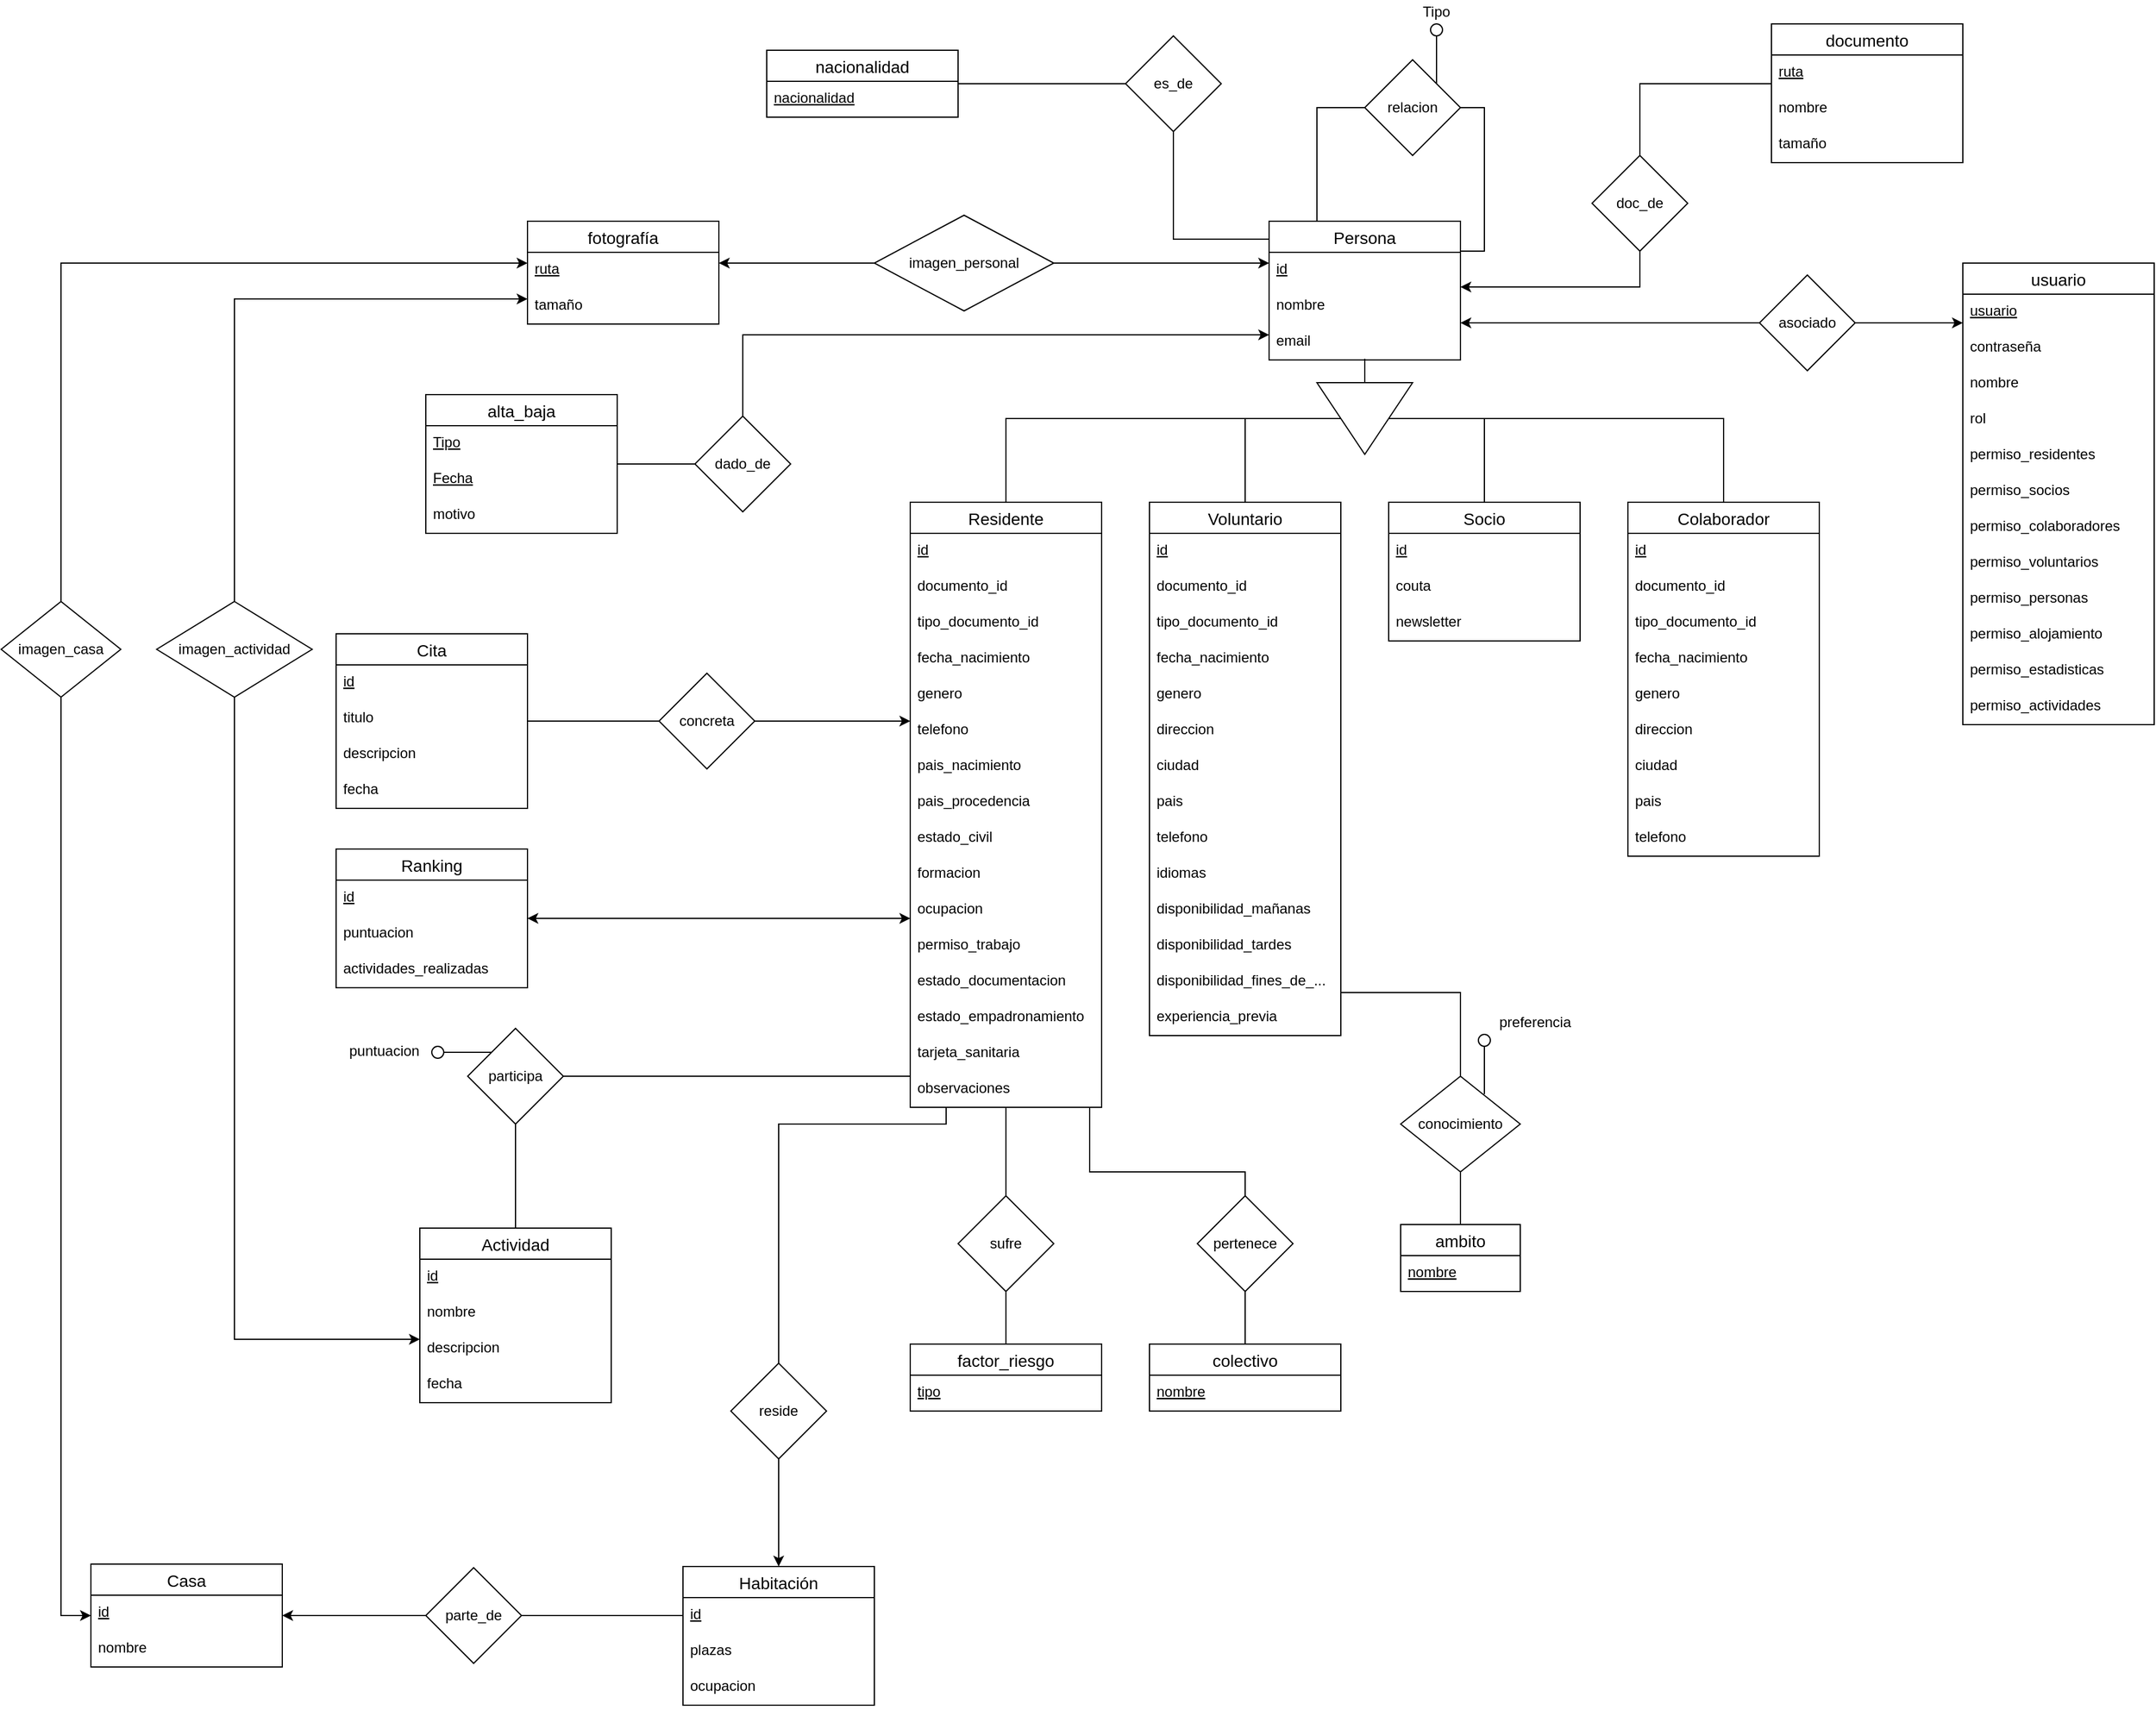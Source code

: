<mxfile>
    <diagram id="R2lEEEUBdFMjLlhIrx00" name="Page-1">
        <mxGraphModel dx="3090" dy="1833" grid="0" gridSize="10" guides="1" tooltips="1" connect="1" arrows="1" fold="1" page="0" pageScale="1" pageWidth="850" pageHeight="1100" math="0" shadow="0" extFonts="Permanent Marker^https://fonts.googleapis.com/css?family=Permanent+Marker">
            <root>
                <mxCell id="0"/>
                <mxCell id="1" parent="0"/>
                <mxCell id="RTzOuYfyrBg2ibAIZVm3-22" style="edgeStyle=orthogonalEdgeStyle;rounded=0;orthogonalLoop=1;jettySize=auto;html=1;endArrow=none;endFill=0;startArrow=classic;startFill=1;" parent="1" source="FFf9qLooeu-6CMNKy_Iy-1" target="RTzOuYfyrBg2ibAIZVm3-21" edge="1">
                    <mxGeometry relative="1" as="geometry">
                        <Array as="points">
                            <mxPoint x="660" y="190"/>
                            <mxPoint x="660" y="190"/>
                        </Array>
                    </mxGeometry>
                </mxCell>
                <mxCell id="FFf9qLooeu-6CMNKy_Iy-1" value="Persona" style="swimlane;fontStyle=0;childLayout=stackLayout;horizontal=1;startSize=26;horizontalStack=0;resizeParent=1;resizeParentMax=0;resizeLast=0;collapsible=1;marginBottom=0;align=center;fontSize=14;" parent="1" vertex="1">
                    <mxGeometry x="400" y="105" width="160" height="116" as="geometry"/>
                </mxCell>
                <mxCell id="FFf9qLooeu-6CMNKy_Iy-3" value="id" style="text;strokeColor=none;fillColor=none;spacingLeft=4;spacingRight=4;overflow=hidden;rotatable=0;points=[[0,0.5],[1,0.5]];portConstraint=eastwest;fontSize=12;fontStyle=4" parent="FFf9qLooeu-6CMNKy_Iy-1" vertex="1">
                    <mxGeometry y="26" width="160" height="30" as="geometry"/>
                </mxCell>
                <mxCell id="FFf9qLooeu-6CMNKy_Iy-4" value="nombre" style="text;strokeColor=none;fillColor=none;spacingLeft=4;spacingRight=4;overflow=hidden;rotatable=0;points=[[0,0.5],[1,0.5]];portConstraint=eastwest;fontSize=12;" parent="FFf9qLooeu-6CMNKy_Iy-1" vertex="1">
                    <mxGeometry y="56" width="160" height="30" as="geometry"/>
                </mxCell>
                <mxCell id="O4gCh91EaSXW-Slrrqmf-2" value="email" style="text;strokeColor=none;fillColor=none;spacingLeft=4;spacingRight=4;overflow=hidden;rotatable=0;points=[[0,0.5],[1,0.5]];portConstraint=eastwest;fontSize=12;" parent="FFf9qLooeu-6CMNKy_Iy-1" vertex="1">
                    <mxGeometry y="86" width="160" height="30" as="geometry"/>
                </mxCell>
                <mxCell id="FFf9qLooeu-6CMNKy_Iy-5" value="Voluntario" style="swimlane;fontStyle=0;childLayout=stackLayout;horizontal=1;startSize=26;horizontalStack=0;resizeParent=1;resizeParentMax=0;resizeLast=0;collapsible=1;marginBottom=0;align=center;fontSize=14;" parent="1" vertex="1">
                    <mxGeometry x="300" y="340" width="160" height="446" as="geometry"/>
                </mxCell>
                <mxCell id="FFf9qLooeu-6CMNKy_Iy-6" value="id" style="text;strokeColor=none;fillColor=none;spacingLeft=4;spacingRight=4;overflow=hidden;rotatable=0;points=[[0,0.5],[1,0.5]];portConstraint=eastwest;fontSize=12;fontStyle=4" parent="FFf9qLooeu-6CMNKy_Iy-5" vertex="1">
                    <mxGeometry y="26" width="160" height="30" as="geometry"/>
                </mxCell>
                <mxCell id="FFf9qLooeu-6CMNKy_Iy-7" value="documento_id" style="text;strokeColor=none;fillColor=none;spacingLeft=4;spacingRight=4;overflow=hidden;rotatable=0;points=[[0,0.5],[1,0.5]];portConstraint=eastwest;fontSize=12;" parent="FFf9qLooeu-6CMNKy_Iy-5" vertex="1">
                    <mxGeometry y="56" width="160" height="30" as="geometry"/>
                </mxCell>
                <mxCell id="O4gCh91EaSXW-Slrrqmf-4" value="tipo_documento_id" style="text;strokeColor=none;fillColor=none;spacingLeft=4;spacingRight=4;overflow=hidden;rotatable=0;points=[[0,0.5],[1,0.5]];portConstraint=eastwest;fontSize=12;" parent="FFf9qLooeu-6CMNKy_Iy-5" vertex="1">
                    <mxGeometry y="86" width="160" height="30" as="geometry"/>
                </mxCell>
                <mxCell id="O4gCh91EaSXW-Slrrqmf-84" value="fecha_nacimiento" style="text;strokeColor=none;fillColor=none;spacingLeft=4;spacingRight=4;overflow=hidden;rotatable=0;points=[[0,0.5],[1,0.5]];portConstraint=eastwest;fontSize=12;" parent="FFf9qLooeu-6CMNKy_Iy-5" vertex="1">
                    <mxGeometry y="116" width="160" height="30" as="geometry"/>
                </mxCell>
                <mxCell id="O4gCh91EaSXW-Slrrqmf-85" value="genero" style="text;strokeColor=none;fillColor=none;spacingLeft=4;spacingRight=4;overflow=hidden;rotatable=0;points=[[0,0.5],[1,0.5]];portConstraint=eastwest;fontSize=12;" parent="FFf9qLooeu-6CMNKy_Iy-5" vertex="1">
                    <mxGeometry y="146" width="160" height="30" as="geometry"/>
                </mxCell>
                <mxCell id="O4gCh91EaSXW-Slrrqmf-92" value="direccion" style="text;strokeColor=none;fillColor=none;spacingLeft=4;spacingRight=4;overflow=hidden;rotatable=0;points=[[0,0.5],[1,0.5]];portConstraint=eastwest;fontSize=12;" parent="FFf9qLooeu-6CMNKy_Iy-5" vertex="1">
                    <mxGeometry y="176" width="160" height="30" as="geometry"/>
                </mxCell>
                <mxCell id="O4gCh91EaSXW-Slrrqmf-93" value="ciudad" style="text;strokeColor=none;fillColor=none;spacingLeft=4;spacingRight=4;overflow=hidden;rotatable=0;points=[[0,0.5],[1,0.5]];portConstraint=eastwest;fontSize=12;" parent="FFf9qLooeu-6CMNKy_Iy-5" vertex="1">
                    <mxGeometry y="206" width="160" height="30" as="geometry"/>
                </mxCell>
                <mxCell id="O4gCh91EaSXW-Slrrqmf-94" value="pais" style="text;strokeColor=none;fillColor=none;spacingLeft=4;spacingRight=4;overflow=hidden;rotatable=0;points=[[0,0.5],[1,0.5]];portConstraint=eastwest;fontSize=12;" parent="FFf9qLooeu-6CMNKy_Iy-5" vertex="1">
                    <mxGeometry y="236" width="160" height="30" as="geometry"/>
                </mxCell>
                <mxCell id="O4gCh91EaSXW-Slrrqmf-96" value="telefono" style="text;strokeColor=none;fillColor=none;spacingLeft=4;spacingRight=4;overflow=hidden;rotatable=0;points=[[0,0.5],[1,0.5]];portConstraint=eastwest;fontSize=12;" parent="FFf9qLooeu-6CMNKy_Iy-5" vertex="1">
                    <mxGeometry y="266" width="160" height="30" as="geometry"/>
                </mxCell>
                <mxCell id="O4gCh91EaSXW-Slrrqmf-99" value="idiomas" style="text;strokeColor=none;fillColor=none;spacingLeft=4;spacingRight=4;overflow=hidden;rotatable=0;points=[[0,0.5],[1,0.5]];portConstraint=eastwest;fontSize=12;" parent="FFf9qLooeu-6CMNKy_Iy-5" vertex="1">
                    <mxGeometry y="296" width="160" height="30" as="geometry"/>
                </mxCell>
                <mxCell id="O4gCh91EaSXW-Slrrqmf-100" value="disponibilidad_mañanas" style="text;strokeColor=none;fillColor=none;spacingLeft=4;spacingRight=4;overflow=hidden;rotatable=0;points=[[0,0.5],[1,0.5]];portConstraint=eastwest;fontSize=12;" parent="FFf9qLooeu-6CMNKy_Iy-5" vertex="1">
                    <mxGeometry y="326" width="160" height="30" as="geometry"/>
                </mxCell>
                <mxCell id="O4gCh91EaSXW-Slrrqmf-102" value="disponibilidad_tardes" style="text;strokeColor=none;fillColor=none;spacingLeft=4;spacingRight=4;overflow=hidden;rotatable=0;points=[[0,0.5],[1,0.5]];portConstraint=eastwest;fontSize=12;" parent="FFf9qLooeu-6CMNKy_Iy-5" vertex="1">
                    <mxGeometry y="356" width="160" height="30" as="geometry"/>
                </mxCell>
                <mxCell id="O4gCh91EaSXW-Slrrqmf-103" value="disponibilidad_fines_de_..." style="text;strokeColor=none;fillColor=none;spacingLeft=4;spacingRight=4;overflow=hidden;rotatable=0;points=[[0,0.5],[1,0.5]];portConstraint=eastwest;fontSize=12;" parent="FFf9qLooeu-6CMNKy_Iy-5" vertex="1">
                    <mxGeometry y="386" width="160" height="30" as="geometry"/>
                </mxCell>
                <mxCell id="O4gCh91EaSXW-Slrrqmf-114" value="experiencia_previa" style="text;strokeColor=none;fillColor=none;spacingLeft=4;spacingRight=4;overflow=hidden;rotatable=0;points=[[0,0.5],[1,0.5]];portConstraint=eastwest;fontSize=12;" parent="FFf9qLooeu-6CMNKy_Iy-5" vertex="1">
                    <mxGeometry y="416" width="160" height="30" as="geometry"/>
                </mxCell>
                <mxCell id="FFf9qLooeu-6CMNKy_Iy-8" value="Socio" style="swimlane;fontStyle=0;childLayout=stackLayout;horizontal=1;startSize=26;horizontalStack=0;resizeParent=1;resizeParentMax=0;resizeLast=0;collapsible=1;marginBottom=0;align=center;fontSize=14;" parent="1" vertex="1">
                    <mxGeometry x="500" y="340" width="160" height="116" as="geometry"/>
                </mxCell>
                <mxCell id="FFf9qLooeu-6CMNKy_Iy-10" value="id" style="text;strokeColor=none;fillColor=none;spacingLeft=4;spacingRight=4;overflow=hidden;rotatable=0;points=[[0,0.5],[1,0.5]];portConstraint=eastwest;fontSize=12;fontStyle=4" parent="FFf9qLooeu-6CMNKy_Iy-8" vertex="1">
                    <mxGeometry y="26" width="160" height="30" as="geometry"/>
                </mxCell>
                <mxCell id="O4gCh91EaSXW-Slrrqmf-116" value="couta" style="text;strokeColor=none;fillColor=none;spacingLeft=4;spacingRight=4;overflow=hidden;rotatable=0;points=[[0,0.5],[1,0.5]];portConstraint=eastwest;fontSize=12;" parent="FFf9qLooeu-6CMNKy_Iy-8" vertex="1">
                    <mxGeometry y="56" width="160" height="30" as="geometry"/>
                </mxCell>
                <mxCell id="O4gCh91EaSXW-Slrrqmf-117" value="newsletter" style="text;strokeColor=none;fillColor=none;spacingLeft=4;spacingRight=4;overflow=hidden;rotatable=0;points=[[0,0.5],[1,0.5]];portConstraint=eastwest;fontSize=12;" parent="FFf9qLooeu-6CMNKy_Iy-8" vertex="1">
                    <mxGeometry y="86" width="160" height="30" as="geometry"/>
                </mxCell>
                <mxCell id="FFf9qLooeu-6CMNKy_Iy-11" value="Colaborador" style="swimlane;fontStyle=0;childLayout=stackLayout;horizontal=1;startSize=26;horizontalStack=0;resizeParent=1;resizeParentMax=0;resizeLast=0;collapsible=1;marginBottom=0;align=center;fontSize=14;" parent="1" vertex="1">
                    <mxGeometry x="700" y="340" width="160" height="296" as="geometry"/>
                </mxCell>
                <mxCell id="FFf9qLooeu-6CMNKy_Iy-13" value="id" style="text;strokeColor=none;fillColor=none;spacingLeft=4;spacingRight=4;overflow=hidden;rotatable=0;points=[[0,0.5],[1,0.5]];portConstraint=eastwest;fontSize=12;fontStyle=4" parent="FFf9qLooeu-6CMNKy_Iy-11" vertex="1">
                    <mxGeometry y="26" width="160" height="30" as="geometry"/>
                </mxCell>
                <mxCell id="O4gCh91EaSXW-Slrrqmf-7" value="documento_id" style="text;strokeColor=none;fillColor=none;spacingLeft=4;spacingRight=4;overflow=hidden;rotatable=0;points=[[0,0.5],[1,0.5]];portConstraint=eastwest;fontSize=12;" parent="FFf9qLooeu-6CMNKy_Iy-11" vertex="1">
                    <mxGeometry y="56" width="160" height="30" as="geometry"/>
                </mxCell>
                <mxCell id="O4gCh91EaSXW-Slrrqmf-8" value="tipo_documento_id" style="text;strokeColor=none;fillColor=none;spacingLeft=4;spacingRight=4;overflow=hidden;rotatable=0;points=[[0,0.5],[1,0.5]];portConstraint=eastwest;fontSize=12;" parent="FFf9qLooeu-6CMNKy_Iy-11" vertex="1">
                    <mxGeometry y="86" width="160" height="30" as="geometry"/>
                </mxCell>
                <mxCell id="O4gCh91EaSXW-Slrrqmf-121" value="fecha_nacimiento" style="text;strokeColor=none;fillColor=none;spacingLeft=4;spacingRight=4;overflow=hidden;rotatable=0;points=[[0,0.5],[1,0.5]];portConstraint=eastwest;fontSize=12;" parent="FFf9qLooeu-6CMNKy_Iy-11" vertex="1">
                    <mxGeometry y="116" width="160" height="30" as="geometry"/>
                </mxCell>
                <mxCell id="O4gCh91EaSXW-Slrrqmf-122" value="genero" style="text;strokeColor=none;fillColor=none;spacingLeft=4;spacingRight=4;overflow=hidden;rotatable=0;points=[[0,0.5],[1,0.5]];portConstraint=eastwest;fontSize=12;" parent="FFf9qLooeu-6CMNKy_Iy-11" vertex="1">
                    <mxGeometry y="146" width="160" height="30" as="geometry"/>
                </mxCell>
                <mxCell id="O4gCh91EaSXW-Slrrqmf-123" value="direccion" style="text;strokeColor=none;fillColor=none;spacingLeft=4;spacingRight=4;overflow=hidden;rotatable=0;points=[[0,0.5],[1,0.5]];portConstraint=eastwest;fontSize=12;" parent="FFf9qLooeu-6CMNKy_Iy-11" vertex="1">
                    <mxGeometry y="176" width="160" height="30" as="geometry"/>
                </mxCell>
                <mxCell id="O4gCh91EaSXW-Slrrqmf-124" value="ciudad" style="text;strokeColor=none;fillColor=none;spacingLeft=4;spacingRight=4;overflow=hidden;rotatable=0;points=[[0,0.5],[1,0.5]];portConstraint=eastwest;fontSize=12;" parent="FFf9qLooeu-6CMNKy_Iy-11" vertex="1">
                    <mxGeometry y="206" width="160" height="30" as="geometry"/>
                </mxCell>
                <mxCell id="O4gCh91EaSXW-Slrrqmf-125" value="pais" style="text;strokeColor=none;fillColor=none;spacingLeft=4;spacingRight=4;overflow=hidden;rotatable=0;points=[[0,0.5],[1,0.5]];portConstraint=eastwest;fontSize=12;" parent="FFf9qLooeu-6CMNKy_Iy-11" vertex="1">
                    <mxGeometry y="236" width="160" height="30" as="geometry"/>
                </mxCell>
                <mxCell id="O4gCh91EaSXW-Slrrqmf-127" value="telefono" style="text;strokeColor=none;fillColor=none;spacingLeft=4;spacingRight=4;overflow=hidden;rotatable=0;points=[[0,0.5],[1,0.5]];portConstraint=eastwest;fontSize=12;" parent="FFf9qLooeu-6CMNKy_Iy-11" vertex="1">
                    <mxGeometry y="266" width="160" height="30" as="geometry"/>
                </mxCell>
                <mxCell id="8" style="edgeStyle=orthogonalEdgeStyle;rounded=0;orthogonalLoop=1;jettySize=auto;html=1;endArrow=none;endFill=0;" parent="1" source="FFf9qLooeu-6CMNKy_Iy-14" target="7" edge="1">
                    <mxGeometry relative="1" as="geometry"/>
                </mxCell>
                <mxCell id="FFf9qLooeu-6CMNKy_Iy-14" value="Residente" style="swimlane;fontStyle=0;childLayout=stackLayout;horizontal=1;startSize=26;horizontalStack=0;resizeParent=1;resizeParentMax=0;resizeLast=0;collapsible=1;marginBottom=0;align=center;fontSize=14;" parent="1" vertex="1">
                    <mxGeometry x="100" y="340" width="160" height="506" as="geometry"/>
                </mxCell>
                <mxCell id="FFf9qLooeu-6CMNKy_Iy-15" value="id" style="text;strokeColor=none;fillColor=none;spacingLeft=4;spacingRight=4;overflow=hidden;rotatable=0;points=[[0,0.5],[1,0.5]];portConstraint=eastwest;fontSize=12;fontStyle=4" parent="FFf9qLooeu-6CMNKy_Iy-14" vertex="1">
                    <mxGeometry y="26" width="160" height="30" as="geometry"/>
                </mxCell>
                <mxCell id="FFf9qLooeu-6CMNKy_Iy-16" value="documento_id" style="text;strokeColor=none;fillColor=none;spacingLeft=4;spacingRight=4;overflow=hidden;rotatable=0;points=[[0,0.5],[1,0.5]];portConstraint=eastwest;fontSize=12;" parent="FFf9qLooeu-6CMNKy_Iy-14" vertex="1">
                    <mxGeometry y="56" width="160" height="30" as="geometry"/>
                </mxCell>
                <mxCell id="O4gCh91EaSXW-Slrrqmf-3" value="tipo_documento_id" style="text;strokeColor=none;fillColor=none;spacingLeft=4;spacingRight=4;overflow=hidden;rotatable=0;points=[[0,0.5],[1,0.5]];portConstraint=eastwest;fontSize=12;" parent="FFf9qLooeu-6CMNKy_Iy-14" vertex="1">
                    <mxGeometry y="86" width="160" height="30" as="geometry"/>
                </mxCell>
                <mxCell id="O4gCh91EaSXW-Slrrqmf-9" value="fecha_nacimiento" style="text;strokeColor=none;fillColor=none;spacingLeft=4;spacingRight=4;overflow=hidden;rotatable=0;points=[[0,0.5],[1,0.5]];portConstraint=eastwest;fontSize=12;" parent="FFf9qLooeu-6CMNKy_Iy-14" vertex="1">
                    <mxGeometry y="116" width="160" height="30" as="geometry"/>
                </mxCell>
                <mxCell id="O4gCh91EaSXW-Slrrqmf-10" value="genero" style="text;strokeColor=none;fillColor=none;spacingLeft=4;spacingRight=4;overflow=hidden;rotatable=0;points=[[0,0.5],[1,0.5]];portConstraint=eastwest;fontSize=12;" parent="FFf9qLooeu-6CMNKy_Iy-14" vertex="1">
                    <mxGeometry y="146" width="160" height="30" as="geometry"/>
                </mxCell>
                <mxCell id="O4gCh91EaSXW-Slrrqmf-11" value="telefono" style="text;strokeColor=none;fillColor=none;spacingLeft=4;spacingRight=4;overflow=hidden;rotatable=0;points=[[0,0.5],[1,0.5]];portConstraint=eastwest;fontSize=12;" parent="FFf9qLooeu-6CMNKy_Iy-14" vertex="1">
                    <mxGeometry y="176" width="160" height="30" as="geometry"/>
                </mxCell>
                <mxCell id="O4gCh91EaSXW-Slrrqmf-21" value="pais_nacimiento" style="text;strokeColor=none;fillColor=none;spacingLeft=4;spacingRight=4;overflow=hidden;rotatable=0;points=[[0,0.5],[1,0.5]];portConstraint=eastwest;fontSize=12;" parent="FFf9qLooeu-6CMNKy_Iy-14" vertex="1">
                    <mxGeometry y="206" width="160" height="30" as="geometry"/>
                </mxCell>
                <mxCell id="O4gCh91EaSXW-Slrrqmf-22" value="pais_procedencia" style="text;strokeColor=none;fillColor=none;spacingLeft=4;spacingRight=4;overflow=hidden;rotatable=0;points=[[0,0.5],[1,0.5]];portConstraint=eastwest;fontSize=12;" parent="FFf9qLooeu-6CMNKy_Iy-14" vertex="1">
                    <mxGeometry y="236" width="160" height="30" as="geometry"/>
                </mxCell>
                <mxCell id="O4gCh91EaSXW-Slrrqmf-31" value="estado_civil" style="text;strokeColor=none;fillColor=none;spacingLeft=4;spacingRight=4;overflow=hidden;rotatable=0;points=[[0,0.5],[1,0.5]];portConstraint=eastwest;fontSize=12;" parent="FFf9qLooeu-6CMNKy_Iy-14" vertex="1">
                    <mxGeometry y="266" width="160" height="30" as="geometry"/>
                </mxCell>
                <mxCell id="O4gCh91EaSXW-Slrrqmf-35" value="formacion" style="text;strokeColor=none;fillColor=none;spacingLeft=4;spacingRight=4;overflow=hidden;rotatable=0;points=[[0,0.5],[1,0.5]];portConstraint=eastwest;fontSize=12;" parent="FFf9qLooeu-6CMNKy_Iy-14" vertex="1">
                    <mxGeometry y="296" width="160" height="30" as="geometry"/>
                </mxCell>
                <mxCell id="O4gCh91EaSXW-Slrrqmf-36" value="ocupacion" style="text;strokeColor=none;fillColor=none;spacingLeft=4;spacingRight=4;overflow=hidden;rotatable=0;points=[[0,0.5],[1,0.5]];portConstraint=eastwest;fontSize=12;" parent="FFf9qLooeu-6CMNKy_Iy-14" vertex="1">
                    <mxGeometry y="326" width="160" height="30" as="geometry"/>
                </mxCell>
                <mxCell id="O4gCh91EaSXW-Slrrqmf-53" value="permiso_trabajo" style="text;strokeColor=none;fillColor=none;spacingLeft=4;spacingRight=4;overflow=hidden;rotatable=0;points=[[0,0.5],[1,0.5]];portConstraint=eastwest;fontSize=12;" parent="FFf9qLooeu-6CMNKy_Iy-14" vertex="1">
                    <mxGeometry y="356" width="160" height="30" as="geometry"/>
                </mxCell>
                <mxCell id="O4gCh91EaSXW-Slrrqmf-70" value="estado_documentacion" style="text;strokeColor=none;fillColor=none;spacingLeft=4;spacingRight=4;overflow=hidden;rotatable=0;points=[[0,0.5],[1,0.5]];portConstraint=eastwest;fontSize=12;" parent="FFf9qLooeu-6CMNKy_Iy-14" vertex="1">
                    <mxGeometry y="386" width="160" height="30" as="geometry"/>
                </mxCell>
                <mxCell id="O4gCh91EaSXW-Slrrqmf-71" value="estado_empadronamiento" style="text;strokeColor=none;fillColor=none;spacingLeft=4;spacingRight=4;overflow=hidden;rotatable=0;points=[[0,0.5],[1,0.5]];portConstraint=eastwest;fontSize=12;" parent="FFf9qLooeu-6CMNKy_Iy-14" vertex="1">
                    <mxGeometry y="416" width="160" height="30" as="geometry"/>
                </mxCell>
                <mxCell id="O4gCh91EaSXW-Slrrqmf-72" value="tarjeta_sanitaria" style="text;strokeColor=none;fillColor=none;spacingLeft=4;spacingRight=4;overflow=hidden;rotatable=0;points=[[0,0.5],[1,0.5]];portConstraint=eastwest;fontSize=12;" parent="FFf9qLooeu-6CMNKy_Iy-14" vertex="1">
                    <mxGeometry y="446" width="160" height="30" as="geometry"/>
                </mxCell>
                <mxCell id="O4gCh91EaSXW-Slrrqmf-76" value="observaciones" style="text;strokeColor=none;fillColor=none;spacingLeft=4;spacingRight=4;overflow=hidden;rotatable=0;points=[[0,0.5],[1,0.5]];portConstraint=eastwest;fontSize=12;" parent="FFf9qLooeu-6CMNKy_Iy-14" vertex="1">
                    <mxGeometry y="476" width="160" height="30" as="geometry"/>
                </mxCell>
                <mxCell id="FFf9qLooeu-6CMNKy_Iy-19" style="edgeStyle=orthogonalEdgeStyle;rounded=0;orthogonalLoop=1;jettySize=auto;html=1;endArrow=none;endFill=0;" parent="1" source="FFf9qLooeu-6CMNKy_Iy-17" target="FFf9qLooeu-6CMNKy_Iy-1" edge="1">
                    <mxGeometry relative="1" as="geometry"/>
                </mxCell>
                <mxCell id="FFf9qLooeu-6CMNKy_Iy-20" style="edgeStyle=orthogonalEdgeStyle;rounded=0;orthogonalLoop=1;jettySize=auto;html=1;endArrow=none;endFill=0;" parent="1" source="FFf9qLooeu-6CMNKy_Iy-17" target="FFf9qLooeu-6CMNKy_Iy-14" edge="1">
                    <mxGeometry relative="1" as="geometry"/>
                </mxCell>
                <mxCell id="FFf9qLooeu-6CMNKy_Iy-21" style="edgeStyle=orthogonalEdgeStyle;rounded=0;orthogonalLoop=1;jettySize=auto;html=1;endArrow=none;endFill=0;" parent="1" source="FFf9qLooeu-6CMNKy_Iy-17" target="FFf9qLooeu-6CMNKy_Iy-5" edge="1">
                    <mxGeometry relative="1" as="geometry">
                        <Array as="points">
                            <mxPoint x="380" y="270"/>
                        </Array>
                    </mxGeometry>
                </mxCell>
                <mxCell id="FFf9qLooeu-6CMNKy_Iy-22" style="edgeStyle=orthogonalEdgeStyle;rounded=0;orthogonalLoop=1;jettySize=auto;html=1;endArrow=none;endFill=0;" parent="1" source="FFf9qLooeu-6CMNKy_Iy-17" target="FFf9qLooeu-6CMNKy_Iy-8" edge="1">
                    <mxGeometry relative="1" as="geometry">
                        <Array as="points">
                            <mxPoint x="580" y="270"/>
                        </Array>
                    </mxGeometry>
                </mxCell>
                <mxCell id="FFf9qLooeu-6CMNKy_Iy-23" style="edgeStyle=orthogonalEdgeStyle;rounded=0;orthogonalLoop=1;jettySize=auto;html=1;endArrow=none;endFill=0;" parent="1" source="FFf9qLooeu-6CMNKy_Iy-17" target="FFf9qLooeu-6CMNKy_Iy-11" edge="1">
                    <mxGeometry relative="1" as="geometry"/>
                </mxCell>
                <mxCell id="FFf9qLooeu-6CMNKy_Iy-17" value="" style="triangle;whiteSpace=wrap;html=1;rotation=90;" parent="1" vertex="1">
                    <mxGeometry x="450" y="230" width="60" height="80" as="geometry"/>
                </mxCell>
                <mxCell id="FFf9qLooeu-6CMNKy_Iy-28" style="edgeStyle=orthogonalEdgeStyle;rounded=0;orthogonalLoop=1;jettySize=auto;html=1;endArrow=none;endFill=0;" parent="1" source="FFf9qLooeu-6CMNKy_Iy-24" target="FFf9qLooeu-6CMNKy_Iy-27" edge="1">
                    <mxGeometry relative="1" as="geometry"/>
                </mxCell>
                <mxCell id="FFf9qLooeu-6CMNKy_Iy-24" value="alta_baja" style="swimlane;fontStyle=0;childLayout=stackLayout;horizontal=1;startSize=26;horizontalStack=0;resizeParent=1;resizeParentMax=0;resizeLast=0;collapsible=1;marginBottom=0;align=center;fontSize=14;" parent="1" vertex="1">
                    <mxGeometry x="-305" y="250" width="160" height="116" as="geometry"/>
                </mxCell>
                <mxCell id="FFf9qLooeu-6CMNKy_Iy-25" value="Tipo" style="text;strokeColor=none;fillColor=none;spacingLeft=4;spacingRight=4;overflow=hidden;rotatable=0;points=[[0,0.5],[1,0.5]];portConstraint=eastwest;fontSize=12;fontStyle=4" parent="FFf9qLooeu-6CMNKy_Iy-24" vertex="1">
                    <mxGeometry y="26" width="160" height="30" as="geometry"/>
                </mxCell>
                <mxCell id="FFf9qLooeu-6CMNKy_Iy-26" value="Fecha" style="text;strokeColor=none;fillColor=none;spacingLeft=4;spacingRight=4;overflow=hidden;rotatable=0;points=[[0,0.5],[1,0.5]];portConstraint=eastwest;fontSize=12;fontStyle=4" parent="FFf9qLooeu-6CMNKy_Iy-24" vertex="1">
                    <mxGeometry y="56" width="160" height="30" as="geometry"/>
                </mxCell>
                <mxCell id="O4gCh91EaSXW-Slrrqmf-30" value="motivo" style="text;strokeColor=none;fillColor=none;spacingLeft=4;spacingRight=4;overflow=hidden;rotatable=0;points=[[0,0.5],[1,0.5]];portConstraint=eastwest;fontSize=12;" parent="FFf9qLooeu-6CMNKy_Iy-24" vertex="1">
                    <mxGeometry y="86" width="160" height="30" as="geometry"/>
                </mxCell>
                <mxCell id="FFf9qLooeu-6CMNKy_Iy-30" style="edgeStyle=orthogonalEdgeStyle;rounded=0;orthogonalLoop=1;jettySize=auto;html=1;endArrow=classic;endFill=1;" parent="1" source="FFf9qLooeu-6CMNKy_Iy-27" target="FFf9qLooeu-6CMNKy_Iy-1" edge="1">
                    <mxGeometry relative="1" as="geometry">
                        <mxPoint x="80" y="440" as="targetPoint"/>
                        <Array as="points">
                            <mxPoint x="-40" y="200"/>
                        </Array>
                    </mxGeometry>
                </mxCell>
                <mxCell id="FFf9qLooeu-6CMNKy_Iy-27" value="dado_de" style="rhombus;whiteSpace=wrap;html=1;" parent="1" vertex="1">
                    <mxGeometry x="-80" y="268" width="80" height="80" as="geometry"/>
                </mxCell>
                <mxCell id="FFf9qLooeu-6CMNKy_Iy-31" value="fotografía" style="swimlane;fontStyle=0;childLayout=stackLayout;horizontal=1;startSize=26;horizontalStack=0;resizeParent=1;resizeParentMax=0;resizeLast=0;collapsible=1;marginBottom=0;align=center;fontSize=14;" parent="1" vertex="1">
                    <mxGeometry x="-220" y="105" width="160" height="86" as="geometry"/>
                </mxCell>
                <mxCell id="FFf9qLooeu-6CMNKy_Iy-32" value="ruta" style="text;strokeColor=none;fillColor=none;spacingLeft=4;spacingRight=4;overflow=hidden;rotatable=0;points=[[0,0.5],[1,0.5]];portConstraint=eastwest;fontSize=12;fontStyle=4" parent="FFf9qLooeu-6CMNKy_Iy-31" vertex="1">
                    <mxGeometry y="26" width="160" height="30" as="geometry"/>
                </mxCell>
                <mxCell id="FFf9qLooeu-6CMNKy_Iy-35" value="tamaño" style="text;strokeColor=none;fillColor=none;spacingLeft=4;spacingRight=4;overflow=hidden;rotatable=0;points=[[0,0.5],[1,0.5]];portConstraint=eastwest;fontSize=12;" parent="FFf9qLooeu-6CMNKy_Iy-31" vertex="1">
                    <mxGeometry y="56" width="160" height="30" as="geometry"/>
                </mxCell>
                <mxCell id="FFf9qLooeu-6CMNKy_Iy-37" style="edgeStyle=orthogonalEdgeStyle;rounded=0;orthogonalLoop=1;jettySize=auto;html=1;endArrow=classic;endFill=1;" parent="1" source="FFf9qLooeu-6CMNKy_Iy-36" target="FFf9qLooeu-6CMNKy_Iy-1" edge="1">
                    <mxGeometry relative="1" as="geometry">
                        <Array as="points">
                            <mxPoint x="710" y="160"/>
                        </Array>
                    </mxGeometry>
                </mxCell>
                <mxCell id="FFf9qLooeu-6CMNKy_Iy-38" style="edgeStyle=orthogonalEdgeStyle;rounded=0;orthogonalLoop=1;jettySize=auto;html=1;endArrow=none;endFill=0;" parent="1" source="FFf9qLooeu-6CMNKy_Iy-36" target="Ze54EGar3hF_JNQqJty--6" edge="1">
                    <mxGeometry relative="1" as="geometry">
                        <Array as="points">
                            <mxPoint x="710" y="-10"/>
                        </Array>
                    </mxGeometry>
                </mxCell>
                <mxCell id="FFf9qLooeu-6CMNKy_Iy-36" value="doc_de" style="rhombus;whiteSpace=wrap;html=1;" parent="1" vertex="1">
                    <mxGeometry x="670" y="50" width="80" height="80" as="geometry"/>
                </mxCell>
                <mxCell id="FFf9qLooeu-6CMNKy_Iy-39" value="Cita" style="swimlane;fontStyle=0;childLayout=stackLayout;horizontal=1;startSize=26;horizontalStack=0;resizeParent=1;resizeParentMax=0;resizeLast=0;collapsible=1;marginBottom=0;align=center;fontSize=14;" parent="1" vertex="1">
                    <mxGeometry x="-380" y="450" width="160" height="146" as="geometry"/>
                </mxCell>
                <mxCell id="RTzOuYfyrBg2ibAIZVm3-7" value="id" style="text;strokeColor=none;fillColor=none;spacingLeft=4;spacingRight=4;overflow=hidden;rotatable=0;points=[[0,0.5],[1,0.5]];portConstraint=eastwest;fontSize=12;fontStyle=4" parent="FFf9qLooeu-6CMNKy_Iy-39" vertex="1">
                    <mxGeometry y="26" width="160" height="30" as="geometry"/>
                </mxCell>
                <mxCell id="FFf9qLooeu-6CMNKy_Iy-40" value="titulo" style="text;strokeColor=none;fillColor=none;spacingLeft=4;spacingRight=4;overflow=hidden;rotatable=0;points=[[0,0.5],[1,0.5]];portConstraint=eastwest;fontSize=12;" parent="FFf9qLooeu-6CMNKy_Iy-39" vertex="1">
                    <mxGeometry y="56" width="160" height="30" as="geometry"/>
                </mxCell>
                <mxCell id="O4gCh91EaSXW-Slrrqmf-128" value="descripcion" style="text;strokeColor=none;fillColor=none;spacingLeft=4;spacingRight=4;overflow=hidden;rotatable=0;points=[[0,0.5],[1,0.5]];portConstraint=eastwest;fontSize=12;" parent="FFf9qLooeu-6CMNKy_Iy-39" vertex="1">
                    <mxGeometry y="86" width="160" height="30" as="geometry"/>
                </mxCell>
                <mxCell id="FFf9qLooeu-6CMNKy_Iy-41" value="fecha" style="text;strokeColor=none;fillColor=none;spacingLeft=4;spacingRight=4;overflow=hidden;rotatable=0;points=[[0,0.5],[1,0.5]];portConstraint=eastwest;fontSize=12;" parent="FFf9qLooeu-6CMNKy_Iy-39" vertex="1">
                    <mxGeometry y="116" width="160" height="30" as="geometry"/>
                </mxCell>
                <mxCell id="FFf9qLooeu-6CMNKy_Iy-44" style="edgeStyle=orthogonalEdgeStyle;rounded=0;orthogonalLoop=1;jettySize=auto;html=1;endArrow=none;endFill=0;" parent="1" source="FFf9qLooeu-6CMNKy_Iy-43" target="FFf9qLooeu-6CMNKy_Iy-39" edge="1">
                    <mxGeometry relative="1" as="geometry"/>
                </mxCell>
                <mxCell id="FFf9qLooeu-6CMNKy_Iy-45" style="edgeStyle=orthogonalEdgeStyle;rounded=0;orthogonalLoop=1;jettySize=auto;html=1;endArrow=classic;endFill=1;" parent="1" source="FFf9qLooeu-6CMNKy_Iy-43" target="FFf9qLooeu-6CMNKy_Iy-14" edge="1">
                    <mxGeometry relative="1" as="geometry">
                        <Array as="points">
                            <mxPoint x="100" y="523"/>
                            <mxPoint x="100" y="523"/>
                        </Array>
                    </mxGeometry>
                </mxCell>
                <mxCell id="FFf9qLooeu-6CMNKy_Iy-43" value="concreta" style="rhombus;whiteSpace=wrap;html=1;" parent="1" vertex="1">
                    <mxGeometry x="-110" y="483" width="80" height="80" as="geometry"/>
                </mxCell>
                <mxCell id="FFf9qLooeu-6CMNKy_Iy-46" value="Habitación" style="swimlane;fontStyle=0;childLayout=stackLayout;horizontal=1;startSize=26;horizontalStack=0;resizeParent=1;resizeParentMax=0;resizeLast=0;collapsible=1;marginBottom=0;align=center;fontSize=14;" parent="1" vertex="1">
                    <mxGeometry x="-90" y="1230" width="160" height="116" as="geometry"/>
                </mxCell>
                <mxCell id="FFf9qLooeu-6CMNKy_Iy-47" value="id" style="text;strokeColor=none;fillColor=none;spacingLeft=4;spacingRight=4;overflow=hidden;rotatable=0;points=[[0,0.5],[1,0.5]];portConstraint=eastwest;fontSize=12;fontStyle=4" parent="FFf9qLooeu-6CMNKy_Iy-46" vertex="1">
                    <mxGeometry y="26" width="160" height="30" as="geometry"/>
                </mxCell>
                <mxCell id="FFf9qLooeu-6CMNKy_Iy-48" value="plazas" style="text;strokeColor=none;fillColor=none;spacingLeft=4;spacingRight=4;overflow=hidden;rotatable=0;points=[[0,0.5],[1,0.5]];portConstraint=eastwest;fontSize=12;" parent="FFf9qLooeu-6CMNKy_Iy-46" vertex="1">
                    <mxGeometry y="56" width="160" height="30" as="geometry"/>
                </mxCell>
                <mxCell id="FFf9qLooeu-6CMNKy_Iy-49" value="ocupacion" style="text;strokeColor=none;fillColor=none;spacingLeft=4;spacingRight=4;overflow=hidden;rotatable=0;points=[[0,0.5],[1,0.5]];portConstraint=eastwest;fontSize=12;" parent="FFf9qLooeu-6CMNKy_Iy-46" vertex="1">
                    <mxGeometry y="86" width="160" height="30" as="geometry"/>
                </mxCell>
                <mxCell id="nmJCja0T0oJo21-9fYm4-6" style="edgeStyle=orthogonalEdgeStyle;rounded=0;orthogonalLoop=1;jettySize=auto;html=1;entryX=0.5;entryY=1;entryDx=0;entryDy=0;startArrow=classic;startFill=1;endArrow=none;endFill=0;" parent="1" source="FFf9qLooeu-6CMNKy_Iy-50" target="nmJCja0T0oJo21-9fYm4-7" edge="1">
                    <mxGeometry relative="1" as="geometry">
                        <mxPoint x="-660" y="470" as="targetPoint"/>
                        <Array as="points">
                            <mxPoint x="-610" y="1271"/>
                        </Array>
                    </mxGeometry>
                </mxCell>
                <mxCell id="FFf9qLooeu-6CMNKy_Iy-50" value="Casa" style="swimlane;fontStyle=0;childLayout=stackLayout;horizontal=1;startSize=26;horizontalStack=0;resizeParent=1;resizeParentMax=0;resizeLast=0;collapsible=1;marginBottom=0;align=center;fontSize=14;" parent="1" vertex="1">
                    <mxGeometry x="-585" y="1228" width="160" height="86" as="geometry"/>
                </mxCell>
                <mxCell id="FFf9qLooeu-6CMNKy_Iy-51" value="id" style="text;strokeColor=none;fillColor=none;spacingLeft=4;spacingRight=4;overflow=hidden;rotatable=0;points=[[0,0.5],[1,0.5]];portConstraint=eastwest;fontSize=12;fontStyle=4" parent="FFf9qLooeu-6CMNKy_Iy-50" vertex="1">
                    <mxGeometry y="26" width="160" height="30" as="geometry"/>
                </mxCell>
                <mxCell id="FFf9qLooeu-6CMNKy_Iy-52" value="nombre" style="text;strokeColor=none;fillColor=none;spacingLeft=4;spacingRight=4;overflow=hidden;rotatable=0;points=[[0,0.5],[1,0.5]];portConstraint=eastwest;fontSize=12;" parent="FFf9qLooeu-6CMNKy_Iy-50" vertex="1">
                    <mxGeometry y="56" width="160" height="30" as="geometry"/>
                </mxCell>
                <mxCell id="FFf9qLooeu-6CMNKy_Iy-55" style="edgeStyle=orthogonalEdgeStyle;rounded=0;orthogonalLoop=1;jettySize=auto;html=1;endArrow=none;endFill=0;" parent="1" source="FFf9qLooeu-6CMNKy_Iy-54" target="FFf9qLooeu-6CMNKy_Iy-14" edge="1">
                    <mxGeometry relative="1" as="geometry">
                        <mxPoint x="50" y="1086" as="targetPoint"/>
                        <Array as="points">
                            <mxPoint x="-10" y="860"/>
                            <mxPoint x="130" y="860"/>
                        </Array>
                    </mxGeometry>
                </mxCell>
                <mxCell id="FFf9qLooeu-6CMNKy_Iy-56" style="edgeStyle=orthogonalEdgeStyle;rounded=0;orthogonalLoop=1;jettySize=auto;html=1;endArrow=classic;endFill=1;" parent="1" source="FFf9qLooeu-6CMNKy_Iy-54" target="FFf9qLooeu-6CMNKy_Iy-46" edge="1">
                    <mxGeometry relative="1" as="geometry"/>
                </mxCell>
                <mxCell id="FFf9qLooeu-6CMNKy_Iy-54" value="reside" style="rhombus;whiteSpace=wrap;html=1;" parent="1" vertex="1">
                    <mxGeometry x="-50" y="1060" width="80" height="80" as="geometry"/>
                </mxCell>
                <mxCell id="FFf9qLooeu-6CMNKy_Iy-58" style="edgeStyle=orthogonalEdgeStyle;rounded=0;orthogonalLoop=1;jettySize=auto;html=1;endArrow=classic;endFill=1;" parent="1" source="FFf9qLooeu-6CMNKy_Iy-57" target="FFf9qLooeu-6CMNKy_Iy-50" edge="1">
                    <mxGeometry relative="1" as="geometry"/>
                </mxCell>
                <mxCell id="FFf9qLooeu-6CMNKy_Iy-59" style="edgeStyle=orthogonalEdgeStyle;rounded=0;orthogonalLoop=1;jettySize=auto;html=1;endArrow=none;endFill=0;entryX=0;entryY=0.5;entryDx=0;entryDy=0;" parent="1" source="FFf9qLooeu-6CMNKy_Iy-57" target="FFf9qLooeu-6CMNKy_Iy-47" edge="1">
                    <mxGeometry relative="1" as="geometry">
                        <mxPoint x="-130" y="1263" as="targetPoint"/>
                        <Array as="points">
                            <mxPoint x="-210" y="1271"/>
                            <mxPoint x="-210" y="1271"/>
                        </Array>
                    </mxGeometry>
                </mxCell>
                <mxCell id="FFf9qLooeu-6CMNKy_Iy-57" value="parte_de" style="rhombus;whiteSpace=wrap;html=1;" parent="1" vertex="1">
                    <mxGeometry x="-305" y="1231" width="80" height="80" as="geometry"/>
                </mxCell>
                <mxCell id="FFf9qLooeu-6CMNKy_Iy-60" value="Actividad" style="swimlane;fontStyle=0;childLayout=stackLayout;horizontal=1;startSize=26;horizontalStack=0;resizeParent=1;resizeParentMax=0;resizeLast=0;collapsible=1;marginBottom=0;align=center;fontSize=14;" parent="1" vertex="1">
                    <mxGeometry x="-310" y="947" width="160" height="146" as="geometry"/>
                </mxCell>
                <mxCell id="RTzOuYfyrBg2ibAIZVm3-9" value="id" style="text;strokeColor=none;fillColor=none;spacingLeft=4;spacingRight=4;overflow=hidden;rotatable=0;points=[[0,0.5],[1,0.5]];portConstraint=eastwest;fontSize=12;fontStyle=4" parent="FFf9qLooeu-6CMNKy_Iy-60" vertex="1">
                    <mxGeometry y="26" width="160" height="30" as="geometry"/>
                </mxCell>
                <mxCell id="FFf9qLooeu-6CMNKy_Iy-61" value="nombre" style="text;strokeColor=none;fillColor=none;spacingLeft=4;spacingRight=4;overflow=hidden;rotatable=0;points=[[0,0.5],[1,0.5]];portConstraint=eastwest;fontSize=12;" parent="FFf9qLooeu-6CMNKy_Iy-60" vertex="1">
                    <mxGeometry y="56" width="160" height="30" as="geometry"/>
                </mxCell>
                <mxCell id="FFf9qLooeu-6CMNKy_Iy-62" value="descripcion" style="text;strokeColor=none;fillColor=none;spacingLeft=4;spacingRight=4;overflow=hidden;rotatable=0;points=[[0,0.5],[1,0.5]];portConstraint=eastwest;fontSize=12;" parent="FFf9qLooeu-6CMNKy_Iy-60" vertex="1">
                    <mxGeometry y="86" width="160" height="30" as="geometry"/>
                </mxCell>
                <mxCell id="FFf9qLooeu-6CMNKy_Iy-63" value="fecha" style="text;strokeColor=none;fillColor=none;spacingLeft=4;spacingRight=4;overflow=hidden;rotatable=0;points=[[0,0.5],[1,0.5]];portConstraint=eastwest;fontSize=12;" parent="FFf9qLooeu-6CMNKy_Iy-60" vertex="1">
                    <mxGeometry y="116" width="160" height="30" as="geometry"/>
                </mxCell>
                <mxCell id="FFf9qLooeu-6CMNKy_Iy-65" style="edgeStyle=orthogonalEdgeStyle;rounded=0;orthogonalLoop=1;jettySize=auto;html=1;endArrow=none;endFill=0;" parent="1" source="FFf9qLooeu-6CMNKy_Iy-64" target="FFf9qLooeu-6CMNKy_Iy-14" edge="1">
                    <mxGeometry relative="1" as="geometry">
                        <Array as="points">
                            <mxPoint x="60" y="820"/>
                            <mxPoint x="60" y="820"/>
                        </Array>
                    </mxGeometry>
                </mxCell>
                <mxCell id="FFf9qLooeu-6CMNKy_Iy-66" style="edgeStyle=orthogonalEdgeStyle;rounded=0;orthogonalLoop=1;jettySize=auto;html=1;endArrow=none;endFill=0;" parent="1" source="FFf9qLooeu-6CMNKy_Iy-64" target="FFf9qLooeu-6CMNKy_Iy-60" edge="1">
                    <mxGeometry relative="1" as="geometry"/>
                </mxCell>
                <mxCell id="FFf9qLooeu-6CMNKy_Iy-64" value="participa" style="rhombus;whiteSpace=wrap;html=1;" parent="1" vertex="1">
                    <mxGeometry x="-270" y="780" width="80" height="80" as="geometry"/>
                </mxCell>
                <mxCell id="O4gCh91EaSXW-Slrrqmf-19" style="edgeStyle=orthogonalEdgeStyle;rounded=0;orthogonalLoop=1;jettySize=auto;html=1;endArrow=none;endFill=0;" parent="1" edge="1">
                    <mxGeometry relative="1" as="geometry">
                        <mxPoint x="-20" y="628" as="sourcePoint"/>
                    </mxGeometry>
                </mxCell>
                <mxCell id="O4gCh91EaSXW-Slrrqmf-26" style="edgeStyle=orthogonalEdgeStyle;rounded=0;orthogonalLoop=1;jettySize=auto;html=1;endArrow=classic;endFill=1;" parent="1" source="O4gCh91EaSXW-Slrrqmf-25" target="FFf9qLooeu-6CMNKy_Iy-1" edge="1">
                    <mxGeometry relative="1" as="geometry">
                        <Array as="points">
                            <mxPoint x="200" y="140"/>
                            <mxPoint x="200" y="140"/>
                        </Array>
                    </mxGeometry>
                </mxCell>
                <mxCell id="O4gCh91EaSXW-Slrrqmf-27" style="edgeStyle=orthogonalEdgeStyle;rounded=0;orthogonalLoop=1;jettySize=auto;html=1;endArrow=classic;endFill=1;" parent="1" source="O4gCh91EaSXW-Slrrqmf-25" target="FFf9qLooeu-6CMNKy_Iy-31" edge="1">
                    <mxGeometry relative="1" as="geometry">
                        <mxPoint x="-140" y="65" as="targetPoint"/>
                        <Array as="points">
                            <mxPoint x="20" y="140"/>
                            <mxPoint x="20" y="140"/>
                        </Array>
                    </mxGeometry>
                </mxCell>
                <mxCell id="O4gCh91EaSXW-Slrrqmf-25" value="imagen_personal" style="rhombus;whiteSpace=wrap;html=1;" parent="1" vertex="1">
                    <mxGeometry x="70" y="100" width="150" height="80" as="geometry"/>
                </mxCell>
                <mxCell id="O4gCh91EaSXW-Slrrqmf-87" style="edgeStyle=orthogonalEdgeStyle;rounded=0;orthogonalLoop=1;jettySize=auto;html=1;endArrow=none;endFill=0;exitX=0.5;exitY=1;exitDx=0;exitDy=0;" parent="1" source="O4gCh91EaSXW-Slrrqmf-88" target="FFf9qLooeu-6CMNKy_Iy-1" edge="1">
                    <mxGeometry relative="1" as="geometry">
                        <mxPoint x="300" y="-100" as="targetPoint"/>
                        <Array as="points">
                            <mxPoint x="320" y="120"/>
                        </Array>
                    </mxGeometry>
                </mxCell>
                <mxCell id="O4gCh91EaSXW-Slrrqmf-91" style="edgeStyle=orthogonalEdgeStyle;rounded=0;orthogonalLoop=1;jettySize=auto;html=1;endArrow=none;endFill=0;" parent="1" source="O4gCh91EaSXW-Slrrqmf-88" target="O4gCh91EaSXW-Slrrqmf-89" edge="1">
                    <mxGeometry relative="1" as="geometry"/>
                </mxCell>
                <mxCell id="O4gCh91EaSXW-Slrrqmf-88" value="es_de" style="rhombus;whiteSpace=wrap;html=1;" parent="1" vertex="1">
                    <mxGeometry x="280" y="-50" width="80" height="80" as="geometry"/>
                </mxCell>
                <mxCell id="O4gCh91EaSXW-Slrrqmf-89" value="nacionalidad" style="swimlane;fontStyle=0;childLayout=stackLayout;horizontal=1;startSize=26;horizontalStack=0;resizeParent=1;resizeParentMax=0;resizeLast=0;collapsible=1;marginBottom=0;align=center;fontSize=14;" parent="1" vertex="1">
                    <mxGeometry x="-20" y="-38" width="160" height="56" as="geometry"/>
                </mxCell>
                <mxCell id="O4gCh91EaSXW-Slrrqmf-90" value="nacionalidad" style="text;strokeColor=none;fillColor=none;spacingLeft=4;spacingRight=4;overflow=hidden;rotatable=0;points=[[0,0.5],[1,0.5]];portConstraint=eastwest;fontSize=12;fontStyle=4" parent="O4gCh91EaSXW-Slrrqmf-89" vertex="1">
                    <mxGeometry y="26" width="160" height="30" as="geometry"/>
                </mxCell>
                <mxCell id="O4gCh91EaSXW-Slrrqmf-142" value="puntuacion" style="text;strokeColor=none;fillColor=none;spacingLeft=4;spacingRight=4;overflow=hidden;rotatable=0;points=[[0,0.5],[1,0.5]];portConstraint=eastwest;fontSize=12;" parent="1" vertex="1">
                    <mxGeometry x="-375" y="785" width="75" height="20" as="geometry"/>
                </mxCell>
                <mxCell id="29" style="edgeStyle=orthogonalEdgeStyle;rounded=0;orthogonalLoop=1;jettySize=auto;html=1;startArrow=classic;startFill=1;" parent="1" source="O4gCh91EaSXW-Slrrqmf-143" target="FFf9qLooeu-6CMNKy_Iy-14" edge="1">
                    <mxGeometry relative="1" as="geometry">
                        <Array as="points">
                            <mxPoint x="50" y="688"/>
                            <mxPoint x="50" y="688"/>
                        </Array>
                    </mxGeometry>
                </mxCell>
                <mxCell id="O4gCh91EaSXW-Slrrqmf-143" value="Ranking" style="swimlane;fontStyle=0;childLayout=stackLayout;horizontal=1;startSize=26;horizontalStack=0;resizeParent=1;resizeParentMax=0;resizeLast=0;collapsible=1;marginBottom=0;align=center;fontSize=14;" parent="1" vertex="1">
                    <mxGeometry x="-380" y="630" width="160" height="116" as="geometry"/>
                </mxCell>
                <mxCell id="RTzOuYfyrBg2ibAIZVm3-8" value="id" style="text;strokeColor=none;fillColor=none;spacingLeft=4;spacingRight=4;overflow=hidden;rotatable=0;points=[[0,0.5],[1,0.5]];portConstraint=eastwest;fontSize=12;fontStyle=4" parent="O4gCh91EaSXW-Slrrqmf-143" vertex="1">
                    <mxGeometry y="26" width="160" height="30" as="geometry"/>
                </mxCell>
                <mxCell id="O4gCh91EaSXW-Slrrqmf-144" value="puntuacion" style="text;strokeColor=none;fillColor=none;spacingLeft=4;spacingRight=4;overflow=hidden;rotatable=0;points=[[0,0.5],[1,0.5]];portConstraint=eastwest;fontSize=12;" parent="O4gCh91EaSXW-Slrrqmf-143" vertex="1">
                    <mxGeometry y="56" width="160" height="30" as="geometry"/>
                </mxCell>
                <mxCell id="O4gCh91EaSXW-Slrrqmf-146" value="actividades_realizadas" style="text;strokeColor=none;fillColor=none;spacingLeft=4;spacingRight=4;overflow=hidden;rotatable=0;points=[[0,0.5],[1,0.5]];portConstraint=eastwest;fontSize=12;" parent="O4gCh91EaSXW-Slrrqmf-143" vertex="1">
                    <mxGeometry y="86" width="160" height="30" as="geometry"/>
                </mxCell>
                <mxCell id="nmJCja0T0oJo21-9fYm4-8" style="edgeStyle=orthogonalEdgeStyle;rounded=0;orthogonalLoop=1;jettySize=auto;html=1;" parent="1" source="nmJCja0T0oJo21-9fYm4-7" target="FFf9qLooeu-6CMNKy_Iy-31" edge="1">
                    <mxGeometry relative="1" as="geometry">
                        <Array as="points">
                            <mxPoint x="-610" y="140"/>
                        </Array>
                    </mxGeometry>
                </mxCell>
                <mxCell id="nmJCja0T0oJo21-9fYm4-7" value="imagen_casa" style="rhombus;whiteSpace=wrap;html=1;" parent="1" vertex="1">
                    <mxGeometry x="-660" y="423" width="100" height="80" as="geometry"/>
                </mxCell>
                <mxCell id="nmJCja0T0oJo21-9fYm4-10" style="edgeStyle=orthogonalEdgeStyle;rounded=0;orthogonalLoop=1;jettySize=auto;html=1;startArrow=none;startFill=0;endArrow=classic;endFill=1;" parent="1" source="nmJCja0T0oJo21-9fYm4-9" target="FFf9qLooeu-6CMNKy_Iy-31" edge="1">
                    <mxGeometry relative="1" as="geometry">
                        <Array as="points">
                            <mxPoint x="-465" y="170"/>
                        </Array>
                    </mxGeometry>
                </mxCell>
                <mxCell id="nmJCja0T0oJo21-9fYm4-11" style="edgeStyle=orthogonalEdgeStyle;rounded=0;orthogonalLoop=1;jettySize=auto;html=1;startArrow=none;startFill=0;endArrow=classic;endFill=1;" parent="1" source="nmJCja0T0oJo21-9fYm4-9" target="FFf9qLooeu-6CMNKy_Iy-60" edge="1">
                    <mxGeometry relative="1" as="geometry">
                        <Array as="points">
                            <mxPoint x="-465" y="1040"/>
                        </Array>
                    </mxGeometry>
                </mxCell>
                <mxCell id="nmJCja0T0oJo21-9fYm4-9" value="&lt;div&gt;imagen_actividad&lt;/div&gt;" style="rhombus;whiteSpace=wrap;html=1;" parent="1" vertex="1">
                    <mxGeometry x="-530" y="423" width="130" height="80" as="geometry"/>
                </mxCell>
                <mxCell id="Ze54EGar3hF_JNQqJty--2" style="edgeStyle=orthogonalEdgeStyle;rounded=0;orthogonalLoop=1;jettySize=auto;html=1;endArrow=none;endFill=0;" parent="1" source="Ze54EGar3hF_JNQqJty--1" target="FFf9qLooeu-6CMNKy_Iy-1" edge="1">
                    <mxGeometry relative="1" as="geometry">
                        <Array as="points">
                            <mxPoint x="440" y="10"/>
                        </Array>
                    </mxGeometry>
                </mxCell>
                <mxCell id="Ze54EGar3hF_JNQqJty--3" style="edgeStyle=orthogonalEdgeStyle;rounded=0;orthogonalLoop=1;jettySize=auto;html=1;endArrow=none;endFill=0;" parent="1" source="Ze54EGar3hF_JNQqJty--1" target="FFf9qLooeu-6CMNKy_Iy-1" edge="1">
                    <mxGeometry relative="1" as="geometry">
                        <Array as="points">
                            <mxPoint x="580" y="10"/>
                            <mxPoint x="580" y="130"/>
                        </Array>
                    </mxGeometry>
                </mxCell>
                <mxCell id="Ze54EGar3hF_JNQqJty--1" value="relacion" style="rhombus;whiteSpace=wrap;html=1;" parent="1" vertex="1">
                    <mxGeometry x="480" y="-30" width="80" height="80" as="geometry"/>
                </mxCell>
                <mxCell id="Ze54EGar3hF_JNQqJty--6" value="documento" style="swimlane;fontStyle=0;childLayout=stackLayout;horizontal=1;startSize=26;horizontalStack=0;resizeParent=1;resizeParentMax=0;resizeLast=0;collapsible=1;marginBottom=0;align=center;fontSize=14;" parent="1" vertex="1">
                    <mxGeometry x="820" y="-60" width="160" height="116" as="geometry"/>
                </mxCell>
                <mxCell id="Ze54EGar3hF_JNQqJty--7" value="ruta" style="text;strokeColor=none;fillColor=none;spacingLeft=4;spacingRight=4;overflow=hidden;rotatable=0;points=[[0,0.5],[1,0.5]];portConstraint=eastwest;fontSize=12;fontStyle=4" parent="Ze54EGar3hF_JNQqJty--6" vertex="1">
                    <mxGeometry y="26" width="160" height="30" as="geometry"/>
                </mxCell>
                <mxCell id="Ze54EGar3hF_JNQqJty--8" value="nombre" style="text;strokeColor=none;fillColor=none;spacingLeft=4;spacingRight=4;overflow=hidden;rotatable=0;points=[[0,0.5],[1,0.5]];portConstraint=eastwest;fontSize=12;" parent="Ze54EGar3hF_JNQqJty--6" vertex="1">
                    <mxGeometry y="56" width="160" height="30" as="geometry"/>
                </mxCell>
                <mxCell id="Ze54EGar3hF_JNQqJty--9" value="tamaño" style="text;strokeColor=none;fillColor=none;spacingLeft=4;spacingRight=4;overflow=hidden;rotatable=0;points=[[0,0.5],[1,0.5]];portConstraint=eastwest;fontSize=12;" parent="Ze54EGar3hF_JNQqJty--6" vertex="1">
                    <mxGeometry y="86" width="160" height="30" as="geometry"/>
                </mxCell>
                <mxCell id="RTzOuYfyrBg2ibAIZVm3-1" value="" style="endArrow=none;html=1;exitX=1;exitY=0;exitDx=0;exitDy=0;" parent="1" source="Ze54EGar3hF_JNQqJty--1" edge="1">
                    <mxGeometry width="50" height="50" relative="1" as="geometry">
                        <mxPoint x="540" y="10" as="sourcePoint"/>
                        <mxPoint x="540" y="-50" as="targetPoint"/>
                    </mxGeometry>
                </mxCell>
                <mxCell id="RTzOuYfyrBg2ibAIZVm3-2" value="" style="ellipse;whiteSpace=wrap;html=1;aspect=fixed;" parent="1" vertex="1">
                    <mxGeometry x="535" y="-60" width="10" height="10" as="geometry"/>
                </mxCell>
                <mxCell id="RTzOuYfyrBg2ibAIZVm3-3" value="Tipo" style="text;html=1;strokeColor=none;fillColor=none;align=center;verticalAlign=middle;whiteSpace=wrap;rounded=0;" parent="1" vertex="1">
                    <mxGeometry x="520" y="-80" width="40" height="20" as="geometry"/>
                </mxCell>
                <mxCell id="RTzOuYfyrBg2ibAIZVm3-4" value="" style="endArrow=none;html=1;entryX=0;entryY=0;entryDx=0;entryDy=0;" parent="1" target="FFf9qLooeu-6CMNKy_Iy-64" edge="1">
                    <mxGeometry width="50" height="50" relative="1" as="geometry">
                        <mxPoint x="-290" y="800" as="sourcePoint"/>
                        <mxPoint x="-240" y="770" as="targetPoint"/>
                    </mxGeometry>
                </mxCell>
                <mxCell id="RTzOuYfyrBg2ibAIZVm3-5" value="" style="ellipse;whiteSpace=wrap;html=1;aspect=fixed;" parent="1" vertex="1">
                    <mxGeometry x="-300" y="795" width="10" height="10" as="geometry"/>
                </mxCell>
                <mxCell id="RTzOuYfyrBg2ibAIZVm3-10" value="usuario" style="swimlane;fontStyle=0;childLayout=stackLayout;horizontal=1;startSize=26;horizontalStack=0;resizeParent=1;resizeParentMax=0;resizeLast=0;collapsible=1;marginBottom=0;align=center;fontSize=14;" parent="1" vertex="1">
                    <mxGeometry x="980" y="140" width="160" height="386" as="geometry"/>
                </mxCell>
                <mxCell id="RTzOuYfyrBg2ibAIZVm3-11" value="usuario" style="text;strokeColor=none;fillColor=none;spacingLeft=4;spacingRight=4;overflow=hidden;rotatable=0;points=[[0,0.5],[1,0.5]];portConstraint=eastwest;fontSize=12;fontStyle=4" parent="RTzOuYfyrBg2ibAIZVm3-10" vertex="1">
                    <mxGeometry y="26" width="160" height="30" as="geometry"/>
                </mxCell>
                <mxCell id="RTzOuYfyrBg2ibAIZVm3-12" value="contraseña" style="text;strokeColor=none;fillColor=none;spacingLeft=4;spacingRight=4;overflow=hidden;rotatable=0;points=[[0,0.5],[1,0.5]];portConstraint=eastwest;fontSize=12;" parent="RTzOuYfyrBg2ibAIZVm3-10" vertex="1">
                    <mxGeometry y="56" width="160" height="30" as="geometry"/>
                </mxCell>
                <mxCell id="RTzOuYfyrBg2ibAIZVm3-13" value="nombre" style="text;strokeColor=none;fillColor=none;spacingLeft=4;spacingRight=4;overflow=hidden;rotatable=0;points=[[0,0.5],[1,0.5]];portConstraint=eastwest;fontSize=12;" parent="RTzOuYfyrBg2ibAIZVm3-10" vertex="1">
                    <mxGeometry y="86" width="160" height="30" as="geometry"/>
                </mxCell>
                <mxCell id="RTzOuYfyrBg2ibAIZVm3-14" value="rol" style="text;strokeColor=none;fillColor=none;spacingLeft=4;spacingRight=4;overflow=hidden;rotatable=0;points=[[0,0.5],[1,0.5]];portConstraint=eastwest;fontSize=12;" parent="RTzOuYfyrBg2ibAIZVm3-10" vertex="1">
                    <mxGeometry y="116" width="160" height="30" as="geometry"/>
                </mxCell>
                <mxCell id="RTzOuYfyrBg2ibAIZVm3-15" value="permiso_residentes" style="text;strokeColor=none;fillColor=none;spacingLeft=4;spacingRight=4;overflow=hidden;rotatable=0;points=[[0,0.5],[1,0.5]];portConstraint=eastwest;fontSize=12;" parent="RTzOuYfyrBg2ibAIZVm3-10" vertex="1">
                    <mxGeometry y="146" width="160" height="30" as="geometry"/>
                </mxCell>
                <mxCell id="RTzOuYfyrBg2ibAIZVm3-16" value="permiso_socios" style="text;strokeColor=none;fillColor=none;spacingLeft=4;spacingRight=4;overflow=hidden;rotatable=0;points=[[0,0.5],[1,0.5]];portConstraint=eastwest;fontSize=12;" parent="RTzOuYfyrBg2ibAIZVm3-10" vertex="1">
                    <mxGeometry y="176" width="160" height="30" as="geometry"/>
                </mxCell>
                <mxCell id="RTzOuYfyrBg2ibAIZVm3-17" value="permiso_colaboradores" style="text;strokeColor=none;fillColor=none;spacingLeft=4;spacingRight=4;overflow=hidden;rotatable=0;points=[[0,0.5],[1,0.5]];portConstraint=eastwest;fontSize=12;" parent="RTzOuYfyrBg2ibAIZVm3-10" vertex="1">
                    <mxGeometry y="206" width="160" height="30" as="geometry"/>
                </mxCell>
                <mxCell id="RTzOuYfyrBg2ibAIZVm3-18" value="permiso_voluntarios" style="text;strokeColor=none;fillColor=none;spacingLeft=4;spacingRight=4;overflow=hidden;rotatable=0;points=[[0,0.5],[1,0.5]];portConstraint=eastwest;fontSize=12;" parent="RTzOuYfyrBg2ibAIZVm3-10" vertex="1">
                    <mxGeometry y="236" width="160" height="30" as="geometry"/>
                </mxCell>
                <mxCell id="RTzOuYfyrBg2ibAIZVm3-19" value="permiso_personas" style="text;strokeColor=none;fillColor=none;spacingLeft=4;spacingRight=4;overflow=hidden;rotatable=0;points=[[0,0.5],[1,0.5]];portConstraint=eastwest;fontSize=12;" parent="RTzOuYfyrBg2ibAIZVm3-10" vertex="1">
                    <mxGeometry y="266" width="160" height="30" as="geometry"/>
                </mxCell>
                <mxCell id="RTzOuYfyrBg2ibAIZVm3-20" value="permiso_alojamiento" style="text;strokeColor=none;fillColor=none;spacingLeft=4;spacingRight=4;overflow=hidden;rotatable=0;points=[[0,0.5],[1,0.5]];portConstraint=eastwest;fontSize=12;" parent="RTzOuYfyrBg2ibAIZVm3-10" vertex="1">
                    <mxGeometry y="296" width="160" height="30" as="geometry"/>
                </mxCell>
                <mxCell id="RTzOuYfyrBg2ibAIZVm3-24" value="permiso_estadisticas" style="text;strokeColor=none;fillColor=none;spacingLeft=4;spacingRight=4;overflow=hidden;rotatable=0;points=[[0,0.5],[1,0.5]];portConstraint=eastwest;fontSize=12;" parent="RTzOuYfyrBg2ibAIZVm3-10" vertex="1">
                    <mxGeometry y="326" width="160" height="30" as="geometry"/>
                </mxCell>
                <mxCell id="RTzOuYfyrBg2ibAIZVm3-25" value="permiso_actividades" style="text;strokeColor=none;fillColor=none;spacingLeft=4;spacingRight=4;overflow=hidden;rotatable=0;points=[[0,0.5],[1,0.5]];portConstraint=eastwest;fontSize=12;" parent="RTzOuYfyrBg2ibAIZVm3-10" vertex="1">
                    <mxGeometry y="356" width="160" height="30" as="geometry"/>
                </mxCell>
                <mxCell id="RTzOuYfyrBg2ibAIZVm3-23" style="edgeStyle=orthogonalEdgeStyle;rounded=0;orthogonalLoop=1;jettySize=auto;html=1;" parent="1" source="RTzOuYfyrBg2ibAIZVm3-21" target="RTzOuYfyrBg2ibAIZVm3-10" edge="1">
                    <mxGeometry relative="1" as="geometry">
                        <Array as="points">
                            <mxPoint x="970" y="190"/>
                            <mxPoint x="970" y="190"/>
                        </Array>
                    </mxGeometry>
                </mxCell>
                <mxCell id="RTzOuYfyrBg2ibAIZVm3-21" value="asociado" style="rhombus;whiteSpace=wrap;html=1;" parent="1" vertex="1">
                    <mxGeometry x="810" y="150" width="80" height="80" as="geometry"/>
                </mxCell>
                <mxCell id="2" value="factor_riesgo" style="swimlane;fontStyle=0;childLayout=stackLayout;horizontal=1;startSize=26;horizontalStack=0;resizeParent=1;resizeParentMax=0;resizeLast=0;collapsible=1;marginBottom=0;align=center;fontSize=14;" parent="1" vertex="1">
                    <mxGeometry x="100" y="1044" width="160" height="56" as="geometry"/>
                </mxCell>
                <mxCell id="3" value="tipo" style="text;strokeColor=none;fillColor=none;spacingLeft=4;spacingRight=4;overflow=hidden;rotatable=0;points=[[0,0.5],[1,0.5]];portConstraint=eastwest;fontSize=12;fontStyle=4" parent="2" vertex="1">
                    <mxGeometry y="26" width="160" height="30" as="geometry"/>
                </mxCell>
                <mxCell id="9" style="edgeStyle=orthogonalEdgeStyle;rounded=0;orthogonalLoop=1;jettySize=auto;html=1;entryX=0.5;entryY=0;entryDx=0;entryDy=0;endArrow=none;endFill=0;" parent="1" source="7" target="2" edge="1">
                    <mxGeometry relative="1" as="geometry"/>
                </mxCell>
                <mxCell id="7" value="sufre" style="rhombus;whiteSpace=wrap;html=1;" parent="1" vertex="1">
                    <mxGeometry x="140" y="920" width="80" height="80" as="geometry"/>
                </mxCell>
                <mxCell id="10" value="colectivo" style="swimlane;fontStyle=0;childLayout=stackLayout;horizontal=1;startSize=26;horizontalStack=0;resizeParent=1;resizeParentMax=0;resizeLast=0;collapsible=1;marginBottom=0;align=center;fontSize=14;" parent="1" vertex="1">
                    <mxGeometry x="300" y="1044" width="160" height="56" as="geometry"/>
                </mxCell>
                <mxCell id="11" value="nombre" style="text;strokeColor=none;fillColor=none;spacingLeft=4;spacingRight=4;overflow=hidden;rotatable=0;points=[[0,0.5],[1,0.5]];portConstraint=eastwest;fontSize=12;fontStyle=4" parent="10" vertex="1">
                    <mxGeometry y="26" width="160" height="30" as="geometry"/>
                </mxCell>
                <mxCell id="12" style="edgeStyle=orthogonalEdgeStyle;rounded=0;orthogonalLoop=1;jettySize=auto;html=1;entryX=0.5;entryY=0;entryDx=0;entryDy=0;endArrow=none;endFill=0;" parent="1" source="13" target="10" edge="1">
                    <mxGeometry relative="1" as="geometry"/>
                </mxCell>
                <mxCell id="14" style="edgeStyle=orthogonalEdgeStyle;rounded=0;orthogonalLoop=1;jettySize=auto;html=1;endArrow=none;endFill=0;" parent="1" source="13" target="FFf9qLooeu-6CMNKy_Iy-14" edge="1">
                    <mxGeometry relative="1" as="geometry">
                        <Array as="points">
                            <mxPoint x="380" y="900"/>
                            <mxPoint x="250" y="900"/>
                        </Array>
                    </mxGeometry>
                </mxCell>
                <mxCell id="13" value="pertenece" style="rhombus;whiteSpace=wrap;html=1;" parent="1" vertex="1">
                    <mxGeometry x="340" y="920" width="80" height="80" as="geometry"/>
                </mxCell>
                <mxCell id="15" value="ambito" style="swimlane;fontStyle=0;childLayout=stackLayout;horizontal=1;startSize=26;horizontalStack=0;resizeParent=1;resizeParentMax=0;resizeLast=0;collapsible=1;marginBottom=0;align=center;fontSize=14;" parent="1" vertex="1">
                    <mxGeometry x="510" y="944" width="100" height="56" as="geometry"/>
                </mxCell>
                <mxCell id="16" value="nombre" style="text;strokeColor=none;fillColor=none;spacingLeft=4;spacingRight=4;overflow=hidden;rotatable=0;points=[[0,0.5],[1,0.5]];portConstraint=eastwest;fontSize=12;fontStyle=4" parent="15" vertex="1">
                    <mxGeometry y="26" width="100" height="30" as="geometry"/>
                </mxCell>
                <mxCell id="17" style="edgeStyle=orthogonalEdgeStyle;rounded=0;orthogonalLoop=1;jettySize=auto;html=1;entryX=0.5;entryY=0;entryDx=0;entryDy=0;endArrow=none;endFill=0;" parent="1" source="18" target="15" edge="1">
                    <mxGeometry relative="1" as="geometry"/>
                </mxCell>
                <mxCell id="19" style="edgeStyle=orthogonalEdgeStyle;rounded=0;orthogonalLoop=1;jettySize=auto;html=1;endArrow=none;endFill=0;" parent="1" source="18" target="FFf9qLooeu-6CMNKy_Iy-5" edge="1">
                    <mxGeometry relative="1" as="geometry">
                        <mxPoint x="650" y="890" as="targetPoint"/>
                        <Array as="points">
                            <mxPoint x="560" y="750"/>
                        </Array>
                    </mxGeometry>
                </mxCell>
                <mxCell id="18" value="conocimiento" style="rhombus;whiteSpace=wrap;html=1;" parent="1" vertex="1">
                    <mxGeometry x="510" y="820" width="100" height="80" as="geometry"/>
                </mxCell>
                <mxCell id="26" value="" style="endArrow=none;html=1;exitX=1;exitY=0;exitDx=0;exitDy=0;" parent="1" edge="1">
                    <mxGeometry width="50" height="50" relative="1" as="geometry">
                        <mxPoint x="580" y="835" as="sourcePoint"/>
                        <mxPoint x="580" y="795" as="targetPoint"/>
                    </mxGeometry>
                </mxCell>
                <mxCell id="27" value="" style="ellipse;whiteSpace=wrap;html=1;aspect=fixed;" parent="1" vertex="1">
                    <mxGeometry x="575" y="785" width="10" height="10" as="geometry"/>
                </mxCell>
                <mxCell id="28" value="preferencia" style="text;html=1;strokeColor=none;fillColor=none;align=center;verticalAlign=middle;whiteSpace=wrap;rounded=0;" parent="1" vertex="1">
                    <mxGeometry x="585" y="765" width="75" height="20" as="geometry"/>
                </mxCell>
            </root>
        </mxGraphModel>
    </diagram>
</mxfile>